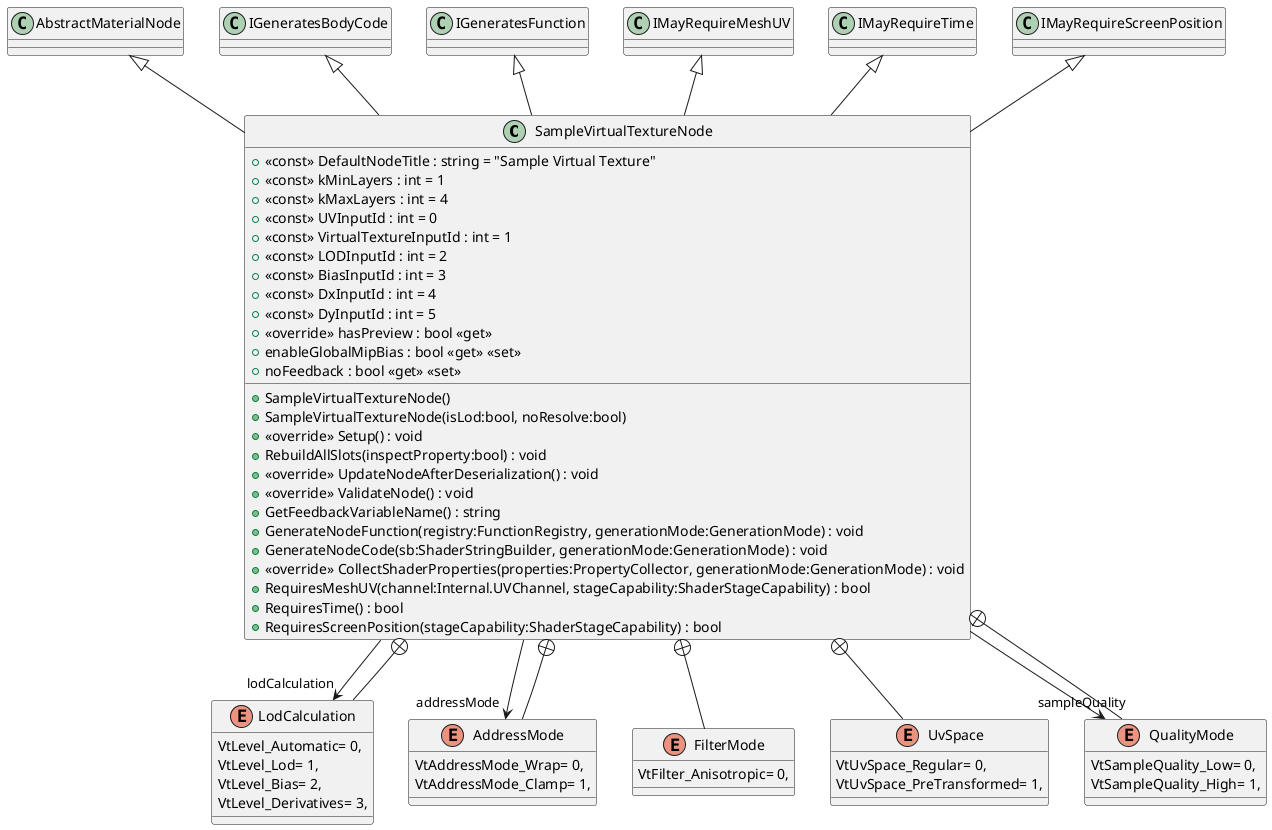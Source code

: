 @startuml
class SampleVirtualTextureNode {
    + <<const>> DefaultNodeTitle : string = "Sample Virtual Texture"
    + <<const>> kMinLayers : int = 1
    + <<const>> kMaxLayers : int = 4
    + <<const>> UVInputId : int = 0
    + <<const>> VirtualTextureInputId : int = 1
    + <<const>> LODInputId : int = 2
    + <<const>> BiasInputId : int = 3
    + <<const>> DxInputId : int = 4
    + <<const>> DyInputId : int = 5
    + <<override>> hasPreview : bool <<get>>
    + enableGlobalMipBias : bool <<get>> <<set>>
    + noFeedback : bool <<get>> <<set>>
    + SampleVirtualTextureNode()
    + SampleVirtualTextureNode(isLod:bool, noResolve:bool)
    + <<override>> Setup() : void
    + RebuildAllSlots(inspectProperty:bool) : void
    + <<override>> UpdateNodeAfterDeserialization() : void
    + <<override>> ValidateNode() : void
    + GetFeedbackVariableName() : string
    + GenerateNodeFunction(registry:FunctionRegistry, generationMode:GenerationMode) : void
    + GenerateNodeCode(sb:ShaderStringBuilder, generationMode:GenerationMode) : void
    + <<override>> CollectShaderProperties(properties:PropertyCollector, generationMode:GenerationMode) : void
    + RequiresMeshUV(channel:Internal.UVChannel, stageCapability:ShaderStageCapability) : bool
    + RequiresTime() : bool
    + RequiresScreenPosition(stageCapability:ShaderStageCapability) : bool
}
enum LodCalculation {
    VtLevel_Automatic= 0,
    VtLevel_Lod= 1,
    VtLevel_Bias= 2,
    VtLevel_Derivatives= 3,
}
enum AddressMode {
    VtAddressMode_Wrap= 0,
    VtAddressMode_Clamp= 1,
}
enum FilterMode {
    VtFilter_Anisotropic= 0,
}
enum UvSpace {
    VtUvSpace_Regular= 0,
    VtUvSpace_PreTransformed= 1,
}
enum QualityMode {
    VtSampleQuality_Low= 0,
    VtSampleQuality_High= 1,
}
AbstractMaterialNode <|-- SampleVirtualTextureNode
IGeneratesBodyCode <|-- SampleVirtualTextureNode
IGeneratesFunction <|-- SampleVirtualTextureNode
IMayRequireMeshUV <|-- SampleVirtualTextureNode
IMayRequireTime <|-- SampleVirtualTextureNode
IMayRequireScreenPosition <|-- SampleVirtualTextureNode
SampleVirtualTextureNode --> "addressMode" AddressMode
SampleVirtualTextureNode --> "lodCalculation" LodCalculation
SampleVirtualTextureNode --> "sampleQuality" QualityMode
SampleVirtualTextureNode +-- LodCalculation
SampleVirtualTextureNode +-- AddressMode
SampleVirtualTextureNode +-- FilterMode
SampleVirtualTextureNode +-- UvSpace
SampleVirtualTextureNode +-- QualityMode
@enduml
